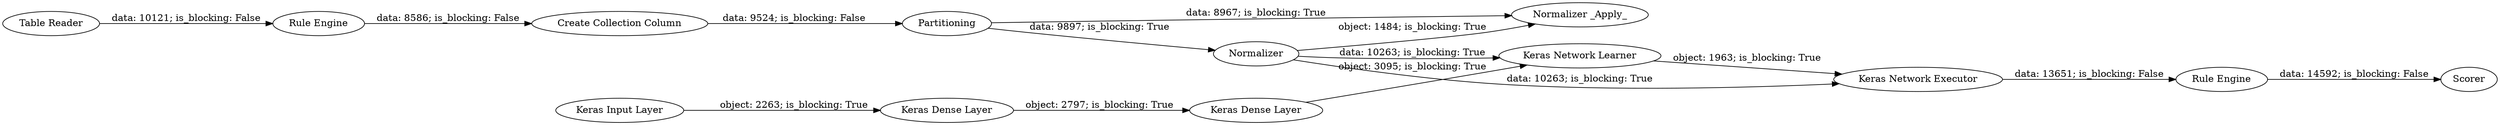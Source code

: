 digraph {
	"8315582199023102654_32" [label="Keras Network Learner"]
	"8315582199023102654_53" [label="Rule Engine"]
	"4389377746700194615_46" [label="Create Collection Column"]
	"8315582199023102654_56" [label=Scorer]
	"4389377746700194615_45" [label="Rule Engine"]
	"4389377746700194615_33" [label="Normalizer _Apply_"]
	"4389377746700194615_40" [label=Normalizer]
	"8315582199023102654_42" [label="Keras Input Layer"]
	"8315582199023102654_55" [label="Table Reader"]
	"8315582199023102654_34" [label="Keras Network Executor"]
	"8315582199023102654_36" [label="Keras Dense Layer"]
	"8315582199023102654_37" [label="Keras Dense Layer"]
	"4389377746700194615_35" [label=Partitioning]
	"8315582199023102654_42" -> "8315582199023102654_36" [label="object: 2263; is_blocking: True"]
	"4389377746700194615_46" -> "4389377746700194615_35" [label="data: 9524; is_blocking: False"]
	"8315582199023102654_37" -> "8315582199023102654_32" [label="object: 3095; is_blocking: True"]
	"8315582199023102654_55" -> "4389377746700194615_45" [label="data: 10121; is_blocking: False"]
	"4389377746700194615_40" -> "8315582199023102654_34" [label="data: 10263; is_blocking: True"]
	"4389377746700194615_35" -> "4389377746700194615_40" [label="data: 9897; is_blocking: True"]
	"4389377746700194615_40" -> "4389377746700194615_33" [label="object: 1484; is_blocking: True"]
	"4389377746700194615_35" -> "4389377746700194615_33" [label="data: 8967; is_blocking: True"]
	"4389377746700194615_45" -> "4389377746700194615_46" [label="data: 8586; is_blocking: False"]
	"8315582199023102654_36" -> "8315582199023102654_37" [label="object: 2797; is_blocking: True"]
	"8315582199023102654_34" -> "8315582199023102654_53" [label="data: 13651; is_blocking: False"]
	"4389377746700194615_40" -> "8315582199023102654_32" [label="data: 10263; is_blocking: True"]
	"8315582199023102654_32" -> "8315582199023102654_34" [label="object: 1963; is_blocking: True"]
	"8315582199023102654_53" -> "8315582199023102654_56" [label="data: 14592; is_blocking: False"]
	rankdir=LR
}
